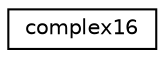 digraph G
{
  edge [fontname="Helvetica",fontsize="10",labelfontname="Helvetica",labelfontsize="10"];
  node [fontname="Helvetica",fontsize="10",shape=record];
  rankdir=LR;
  Node1 [label="complex16",height=0.2,width=0.4,color="black", fillcolor="white", style="filled",URL="$typecomplex16.html"];
}
